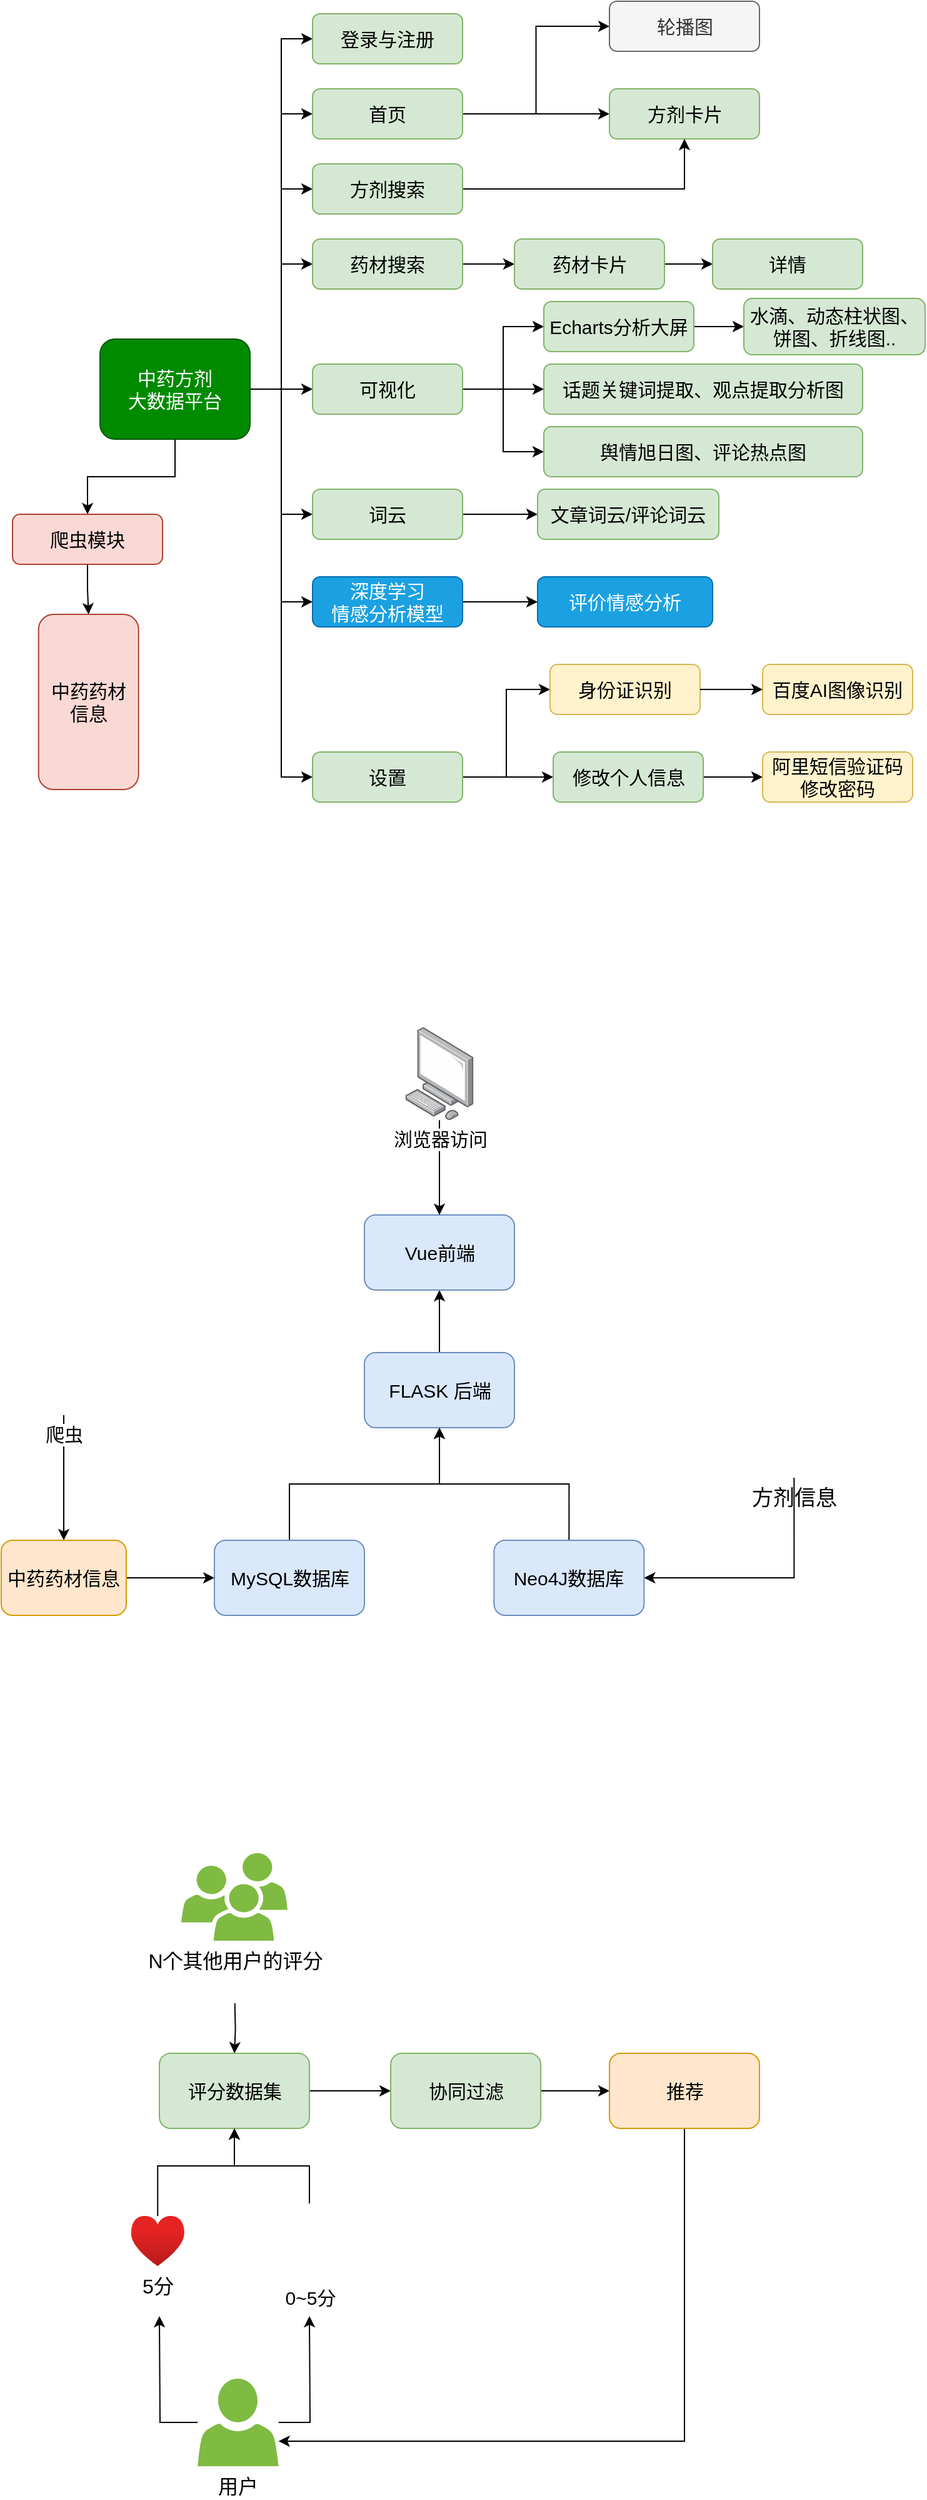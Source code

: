 <mxfile version="19.0.0" type="github">
  <diagram id="v9VeEew0eSVK_gECYCmD" name="Page-1">
    <mxGraphModel dx="1038" dy="1748" grid="1" gridSize="10" guides="1" tooltips="1" connect="1" arrows="0" fold="1" page="1" pageScale="1" pageWidth="827" pageHeight="1169" math="0" shadow="0">
      <root>
        <mxCell id="0" />
        <mxCell id="1" parent="0" />
        <mxCell id="GBpQVhTk9KxDPRQjgbmB-8" style="edgeStyle=orthogonalEdgeStyle;rounded=0;orthogonalLoop=1;jettySize=auto;html=1;exitX=1;exitY=0.5;exitDx=0;exitDy=0;entryX=0;entryY=0.5;entryDx=0;entryDy=0;" parent="1" source="GBpQVhTk9KxDPRQjgbmB-1" target="GBpQVhTk9KxDPRQjgbmB-3" edge="1">
          <mxGeometry relative="1" as="geometry" />
        </mxCell>
        <mxCell id="GBpQVhTk9KxDPRQjgbmB-9" style="edgeStyle=orthogonalEdgeStyle;rounded=0;orthogonalLoop=1;jettySize=auto;html=1;exitX=1;exitY=0.5;exitDx=0;exitDy=0;entryX=0;entryY=0.5;entryDx=0;entryDy=0;" parent="1" source="GBpQVhTk9KxDPRQjgbmB-1" target="GBpQVhTk9KxDPRQjgbmB-2" edge="1">
          <mxGeometry relative="1" as="geometry" />
        </mxCell>
        <mxCell id="GBpQVhTk9KxDPRQjgbmB-10" style="edgeStyle=orthogonalEdgeStyle;rounded=0;orthogonalLoop=1;jettySize=auto;html=1;exitX=1;exitY=0.5;exitDx=0;exitDy=0;entryX=0;entryY=0.5;entryDx=0;entryDy=0;" parent="1" source="GBpQVhTk9KxDPRQjgbmB-1" target="GBpQVhTk9KxDPRQjgbmB-4" edge="1">
          <mxGeometry relative="1" as="geometry" />
        </mxCell>
        <mxCell id="GBpQVhTk9KxDPRQjgbmB-11" style="edgeStyle=orthogonalEdgeStyle;rounded=0;orthogonalLoop=1;jettySize=auto;html=1;exitX=1;exitY=0.5;exitDx=0;exitDy=0;entryX=0;entryY=0.5;entryDx=0;entryDy=0;" parent="1" source="GBpQVhTk9KxDPRQjgbmB-1" target="GBpQVhTk9KxDPRQjgbmB-6" edge="1">
          <mxGeometry relative="1" as="geometry">
            <mxPoint x="290" y="390" as="targetPoint" />
          </mxGeometry>
        </mxCell>
        <mxCell id="GBpQVhTk9KxDPRQjgbmB-12" style="edgeStyle=orthogonalEdgeStyle;rounded=0;orthogonalLoop=1;jettySize=auto;html=1;entryX=0;entryY=0.5;entryDx=0;entryDy=0;exitX=1;exitY=0.5;exitDx=0;exitDy=0;" parent="1" source="z8FbhvkW46ZyqsgCDVF_-14" target="GBpQVhTk9KxDPRQjgbmB-7" edge="1">
          <mxGeometry relative="1" as="geometry">
            <mxPoint x="480" y="570" as="sourcePoint" />
          </mxGeometry>
        </mxCell>
        <mxCell id="SLsrdyDVqO_aE2-8c7I_-2" style="edgeStyle=orthogonalEdgeStyle;rounded=0;orthogonalLoop=1;jettySize=auto;html=1;exitX=1;exitY=0.5;exitDx=0;exitDy=0;entryX=0;entryY=0.5;entryDx=0;entryDy=0;" parent="1" source="GBpQVhTk9KxDPRQjgbmB-1" target="SLsrdyDVqO_aE2-8c7I_-1" edge="1">
          <mxGeometry relative="1" as="geometry" />
        </mxCell>
        <mxCell id="ySN6mnR29yhOzEf8zuOG-4" style="edgeStyle=orthogonalEdgeStyle;rounded=0;orthogonalLoop=1;jettySize=auto;html=1;exitX=1;exitY=0.5;exitDx=0;exitDy=0;entryX=0;entryY=0.5;entryDx=0;entryDy=0;" parent="1" source="z8FbhvkW46ZyqsgCDVF_-14" target="ySN6mnR29yhOzEf8zuOG-3" edge="1">
          <mxGeometry relative="1" as="geometry">
            <mxPoint x="480" y="570" as="sourcePoint" />
          </mxGeometry>
        </mxCell>
        <mxCell id="z8FbhvkW46ZyqsgCDVF_-9" style="edgeStyle=orthogonalEdgeStyle;rounded=0;orthogonalLoop=1;jettySize=auto;html=1;exitX=0.5;exitY=1;exitDx=0;exitDy=0;entryX=0.5;entryY=0;entryDx=0;entryDy=0;fontSize=20;" parent="1" source="GBpQVhTk9KxDPRQjgbmB-1" target="z8FbhvkW46ZyqsgCDVF_-4" edge="1">
          <mxGeometry relative="1" as="geometry" />
        </mxCell>
        <mxCell id="z8FbhvkW46ZyqsgCDVF_-16" style="edgeStyle=orthogonalEdgeStyle;rounded=0;orthogonalLoop=1;jettySize=auto;html=1;exitX=1;exitY=0.5;exitDx=0;exitDy=0;entryX=0;entryY=0.5;entryDx=0;entryDy=0;fontSize=20;" parent="1" source="GBpQVhTk9KxDPRQjgbmB-1" target="z8FbhvkW46ZyqsgCDVF_-14" edge="1">
          <mxGeometry relative="1" as="geometry" />
        </mxCell>
        <mxCell id="DAb_E89MeZRaqiROTq5Q-5" style="edgeStyle=orthogonalEdgeStyle;rounded=0;orthogonalLoop=1;jettySize=auto;html=1;exitX=1;exitY=0.5;exitDx=0;exitDy=0;entryX=0;entryY=0.5;entryDx=0;entryDy=0;" parent="1" source="GBpQVhTk9KxDPRQjgbmB-1" target="DAb_E89MeZRaqiROTq5Q-4" edge="1">
          <mxGeometry relative="1" as="geometry" />
        </mxCell>
        <mxCell id="r6f7EZ2_6Z-Kg6KgqbPp-11" style="edgeStyle=orthogonalEdgeStyle;rounded=0;orthogonalLoop=1;jettySize=auto;html=1;exitX=1;exitY=0.5;exitDx=0;exitDy=0;entryX=0;entryY=0.5;entryDx=0;entryDy=0;fontSize=17;" edge="1" parent="1" source="GBpQVhTk9KxDPRQjgbmB-1" target="r6f7EZ2_6Z-Kg6KgqbPp-8">
          <mxGeometry relative="1" as="geometry" />
        </mxCell>
        <mxCell id="GBpQVhTk9KxDPRQjgbmB-1" value="中药方剂&lt;br&gt;大数据平台" style="rounded=1;whiteSpace=wrap;html=1;fontSize=15;fillColor=#008a00;strokeColor=#005700;fontColor=#ffffff;" parent="1" vertex="1">
          <mxGeometry x="160" y="240" width="120" height="80" as="geometry" />
        </mxCell>
        <mxCell id="GBpQVhTk9KxDPRQjgbmB-15" style="edgeStyle=orthogonalEdgeStyle;rounded=0;orthogonalLoop=1;jettySize=auto;html=1;exitX=1;exitY=0.5;exitDx=0;exitDy=0;entryX=0;entryY=0.5;entryDx=0;entryDy=0;" parent="1" source="GBpQVhTk9KxDPRQjgbmB-2" target="GBpQVhTk9KxDPRQjgbmB-5" edge="1">
          <mxGeometry relative="1" as="geometry" />
        </mxCell>
        <mxCell id="r6f7EZ2_6Z-Kg6KgqbPp-7" style="edgeStyle=orthogonalEdgeStyle;rounded=0;orthogonalLoop=1;jettySize=auto;html=1;exitX=1;exitY=0.5;exitDx=0;exitDy=0;entryX=0;entryY=0.5;entryDx=0;entryDy=0;fontSize=17;" edge="1" parent="1" source="GBpQVhTk9KxDPRQjgbmB-2" target="r6f7EZ2_6Z-Kg6KgqbPp-6">
          <mxGeometry relative="1" as="geometry" />
        </mxCell>
        <mxCell id="GBpQVhTk9KxDPRQjgbmB-2" value="首页" style="rounded=1;whiteSpace=wrap;html=1;fontSize=15;fillColor=#d5e8d4;strokeColor=#82b366;" parent="1" vertex="1">
          <mxGeometry x="330" y="40" width="120" height="40" as="geometry" />
        </mxCell>
        <mxCell id="GBpQVhTk9KxDPRQjgbmB-3" value="登录与注册" style="rounded=1;whiteSpace=wrap;html=1;fontSize=15;fillColor=#d5e8d4;strokeColor=#82b366;" parent="1" vertex="1">
          <mxGeometry x="330" y="-20" width="120" height="40" as="geometry" />
        </mxCell>
        <mxCell id="GBpQVhTk9KxDPRQjgbmB-16" style="edgeStyle=orthogonalEdgeStyle;rounded=0;orthogonalLoop=1;jettySize=auto;html=1;exitX=1;exitY=0.5;exitDx=0;exitDy=0;entryX=0;entryY=0.5;entryDx=0;entryDy=0;" parent="1" source="GBpQVhTk9KxDPRQjgbmB-4" target="GBpQVhTk9KxDPRQjgbmB-14" edge="1">
          <mxGeometry relative="1" as="geometry" />
        </mxCell>
        <mxCell id="z8FbhvkW46ZyqsgCDVF_-18" style="edgeStyle=orthogonalEdgeStyle;rounded=0;orthogonalLoop=1;jettySize=auto;html=1;exitX=1;exitY=0.5;exitDx=0;exitDy=0;entryX=0;entryY=0.5;entryDx=0;entryDy=0;fontSize=20;" parent="1" source="GBpQVhTk9KxDPRQjgbmB-4" target="z8FbhvkW46ZyqsgCDVF_-17" edge="1">
          <mxGeometry relative="1" as="geometry" />
        </mxCell>
        <mxCell id="0YCFfEILquXOQMnymZaD-18" style="edgeStyle=orthogonalEdgeStyle;rounded=0;orthogonalLoop=1;jettySize=auto;html=1;exitX=1;exitY=0.5;exitDx=0;exitDy=0;entryX=0;entryY=0.5;entryDx=0;entryDy=0;fontSize=15;" parent="1" source="GBpQVhTk9KxDPRQjgbmB-4" target="0YCFfEILquXOQMnymZaD-17" edge="1">
          <mxGeometry relative="1" as="geometry" />
        </mxCell>
        <mxCell id="GBpQVhTk9KxDPRQjgbmB-4" value="可视化" style="rounded=1;whiteSpace=wrap;html=1;fontSize=15;fillColor=#d5e8d4;strokeColor=#82b366;" parent="1" vertex="1">
          <mxGeometry x="330" y="260" width="120" height="40" as="geometry" />
        </mxCell>
        <mxCell id="GBpQVhTk9KxDPRQjgbmB-5" value="方剂卡片" style="rounded=1;whiteSpace=wrap;html=1;fontSize=15;fillColor=#d5e8d4;strokeColor=#82b366;" parent="1" vertex="1">
          <mxGeometry x="567.5" y="40" width="120" height="40" as="geometry" />
        </mxCell>
        <mxCell id="GBpQVhTk9KxDPRQjgbmB-18" style="edgeStyle=orthogonalEdgeStyle;rounded=0;orthogonalLoop=1;jettySize=auto;html=1;exitX=1;exitY=0.5;exitDx=0;exitDy=0;entryX=0;entryY=0.5;entryDx=0;entryDy=0;" parent="1" source="GBpQVhTk9KxDPRQjgbmB-6" target="GBpQVhTk9KxDPRQjgbmB-13" edge="1">
          <mxGeometry relative="1" as="geometry" />
        </mxCell>
        <mxCell id="GBpQVhTk9KxDPRQjgbmB-6" value="词云" style="rounded=1;whiteSpace=wrap;html=1;fontSize=15;fillColor=#d5e8d4;strokeColor=#82b366;" parent="1" vertex="1">
          <mxGeometry x="330" y="360" width="120" height="40" as="geometry" />
        </mxCell>
        <mxCell id="GBpQVhTk9KxDPRQjgbmB-7" value="身份证识别" style="rounded=1;whiteSpace=wrap;html=1;fontSize=15;fillColor=#fff2cc;strokeColor=#d6b656;" parent="1" vertex="1">
          <mxGeometry x="520" y="500" width="120" height="40" as="geometry" />
        </mxCell>
        <mxCell id="GBpQVhTk9KxDPRQjgbmB-13" value="文章词云/评论词云" style="rounded=1;whiteSpace=wrap;html=1;fontSize=15;fillColor=#d5e8d4;strokeColor=#82b366;" parent="1" vertex="1">
          <mxGeometry x="510" y="360" width="145" height="40" as="geometry" />
        </mxCell>
        <mxCell id="EjBGtmn64PD8jTdNR0ln-2" style="edgeStyle=orthogonalEdgeStyle;rounded=0;orthogonalLoop=1;jettySize=auto;html=1;exitX=1;exitY=0.5;exitDx=0;exitDy=0;entryX=0;entryY=0.5;entryDx=0;entryDy=0;" parent="1" source="GBpQVhTk9KxDPRQjgbmB-14" target="EjBGtmn64PD8jTdNR0ln-1" edge="1">
          <mxGeometry relative="1" as="geometry" />
        </mxCell>
        <mxCell id="GBpQVhTk9KxDPRQjgbmB-14" value="Echarts分析大屏" style="rounded=1;whiteSpace=wrap;html=1;fontSize=15;fillColor=#d5e8d4;strokeColor=#82b366;" parent="1" vertex="1">
          <mxGeometry x="515" y="210" width="120" height="40" as="geometry" />
        </mxCell>
        <mxCell id="SLsrdyDVqO_aE2-8c7I_-6" value="" style="edgeStyle=orthogonalEdgeStyle;rounded=0;orthogonalLoop=1;jettySize=auto;html=1;entryX=0.5;entryY=1;entryDx=0;entryDy=0;" parent="1" source="SLsrdyDVqO_aE2-8c7I_-1" target="GBpQVhTk9KxDPRQjgbmB-5" edge="1">
          <mxGeometry relative="1" as="geometry">
            <mxPoint x="520" y="100" as="targetPoint" />
          </mxGeometry>
        </mxCell>
        <mxCell id="SLsrdyDVqO_aE2-8c7I_-1" value="方剂搜索" style="rounded=1;whiteSpace=wrap;html=1;fontSize=15;fillColor=#d5e8d4;strokeColor=#82b366;" parent="1" vertex="1">
          <mxGeometry x="330" y="100" width="120" height="40" as="geometry" />
        </mxCell>
        <mxCell id="ySN6mnR29yhOzEf8zuOG-1" value="百度AI图像识别" style="rounded=1;whiteSpace=wrap;html=1;fontSize=15;fillColor=#fff2cc;strokeColor=#d6b656;" parent="1" vertex="1">
          <mxGeometry x="690" y="500" width="120" height="40" as="geometry" />
        </mxCell>
        <mxCell id="ySN6mnR29yhOzEf8zuOG-2" style="edgeStyle=orthogonalEdgeStyle;rounded=0;orthogonalLoop=1;jettySize=auto;html=1;exitX=1;exitY=0.5;exitDx=0;exitDy=0;" parent="1" source="GBpQVhTk9KxDPRQjgbmB-7" edge="1">
          <mxGeometry relative="1" as="geometry">
            <mxPoint x="650" y="460" as="sourcePoint" />
            <mxPoint x="690" y="520" as="targetPoint" />
          </mxGeometry>
        </mxCell>
        <mxCell id="EjBGtmn64PD8jTdNR0ln-4" style="edgeStyle=orthogonalEdgeStyle;rounded=0;orthogonalLoop=1;jettySize=auto;html=1;exitX=1;exitY=0.5;exitDx=0;exitDy=0;entryX=0;entryY=0.5;entryDx=0;entryDy=0;" parent="1" source="ySN6mnR29yhOzEf8zuOG-3" target="EjBGtmn64PD8jTdNR0ln-3" edge="1">
          <mxGeometry relative="1" as="geometry" />
        </mxCell>
        <mxCell id="ySN6mnR29yhOzEf8zuOG-3" value="修改个人信息" style="rounded=1;whiteSpace=wrap;html=1;fontSize=15;fillColor=#d5e8d4;strokeColor=#82b366;" parent="1" vertex="1">
          <mxGeometry x="522.5" y="570" width="120" height="40" as="geometry" />
        </mxCell>
        <mxCell id="EjBGtmn64PD8jTdNR0ln-1" value="水滴、动态柱状图、饼图、折线图.." style="rounded=1;whiteSpace=wrap;html=1;fontSize=15;fillColor=#d5e8d4;strokeColor=#82b366;" parent="1" vertex="1">
          <mxGeometry x="675" y="207.5" width="145" height="45" as="geometry" />
        </mxCell>
        <mxCell id="EjBGtmn64PD8jTdNR0ln-3" value="阿里短信验证码修改密码" style="rounded=1;whiteSpace=wrap;html=1;fontSize=15;fillColor=#fff2cc;strokeColor=#d6b656;" parent="1" vertex="1">
          <mxGeometry x="690" y="570" width="120" height="40" as="geometry" />
        </mxCell>
        <mxCell id="z8FbhvkW46ZyqsgCDVF_-10" style="edgeStyle=orthogonalEdgeStyle;rounded=0;orthogonalLoop=1;jettySize=auto;html=1;exitX=0.5;exitY=1;exitDx=0;exitDy=0;entryX=0.5;entryY=0;entryDx=0;entryDy=0;fontSize=20;" parent="1" source="z8FbhvkW46ZyqsgCDVF_-4" target="z8FbhvkW46ZyqsgCDVF_-5" edge="1">
          <mxGeometry relative="1" as="geometry" />
        </mxCell>
        <mxCell id="z8FbhvkW46ZyqsgCDVF_-4" value="爬虫模块" style="rounded=1;whiteSpace=wrap;html=1;fontSize=15;fillColor=#fad9d5;strokeColor=#ae4132;" parent="1" vertex="1">
          <mxGeometry x="90" y="380" width="120" height="40" as="geometry" />
        </mxCell>
        <mxCell id="z8FbhvkW46ZyqsgCDVF_-5" value="中药药材&lt;br&gt;信息" style="rounded=1;whiteSpace=wrap;html=1;fontSize=15;fillColor=#fad9d5;strokeColor=#ae4132;" parent="1" vertex="1">
          <mxGeometry x="110.83" y="460" width="80" height="140" as="geometry" />
        </mxCell>
        <mxCell id="z8FbhvkW46ZyqsgCDVF_-14" value="设置" style="rounded=1;whiteSpace=wrap;html=1;fontSize=15;fillColor=#d5e8d4;strokeColor=#82b366;" parent="1" vertex="1">
          <mxGeometry x="330" y="570" width="120" height="40" as="geometry" />
        </mxCell>
        <mxCell id="z8FbhvkW46ZyqsgCDVF_-17" value="舆情旭日图、评论热点图" style="rounded=1;whiteSpace=wrap;html=1;fontSize=15;fillColor=#d5e8d4;strokeColor=#82b366;" parent="1" vertex="1">
          <mxGeometry x="515" y="310" width="255" height="40" as="geometry" />
        </mxCell>
        <mxCell id="DAb_E89MeZRaqiROTq5Q-3" value="评价情感分析" style="rounded=1;whiteSpace=wrap;html=1;fontSize=15;fillColor=#1ba1e2;strokeColor=#006EAF;fontColor=#ffffff;" parent="1" vertex="1">
          <mxGeometry x="510" y="430" width="140" height="40" as="geometry" />
        </mxCell>
        <mxCell id="DAb_E89MeZRaqiROTq5Q-6" style="edgeStyle=orthogonalEdgeStyle;rounded=0;orthogonalLoop=1;jettySize=auto;html=1;exitX=1;exitY=0.5;exitDx=0;exitDy=0;entryX=0;entryY=0.5;entryDx=0;entryDy=0;" parent="1" source="DAb_E89MeZRaqiROTq5Q-4" target="DAb_E89MeZRaqiROTq5Q-3" edge="1">
          <mxGeometry relative="1" as="geometry" />
        </mxCell>
        <mxCell id="DAb_E89MeZRaqiROTq5Q-4" value="深度学习&lt;br&gt;情感分析模型" style="rounded=1;whiteSpace=wrap;html=1;fontSize=15;fillColor=#1ba1e2;strokeColor=#006EAF;fontColor=#ffffff;" parent="1" vertex="1">
          <mxGeometry x="330" y="430" width="120" height="40" as="geometry" />
        </mxCell>
        <mxCell id="dzNJQtH1lF4GbQgVGkNk-4" style="edgeStyle=orthogonalEdgeStyle;rounded=0;orthogonalLoop=1;jettySize=auto;html=1;exitX=1;exitY=0.5;exitDx=0;exitDy=0;entryX=0;entryY=0.5;entryDx=0;entryDy=0;fontSize=15;" parent="1" source="dzNJQtH1lF4GbQgVGkNk-1" target="dzNJQtH1lF4GbQgVGkNk-2" edge="1">
          <mxGeometry relative="1" as="geometry" />
        </mxCell>
        <mxCell id="dzNJQtH1lF4GbQgVGkNk-1" value="评分数据集" style="rounded=1;whiteSpace=wrap;html=1;fontSize=15;fillColor=#d5e8d4;strokeColor=#82b366;" parent="1" vertex="1">
          <mxGeometry x="207.5" y="1610" width="120" height="60" as="geometry" />
        </mxCell>
        <mxCell id="dzNJQtH1lF4GbQgVGkNk-5" style="edgeStyle=orthogonalEdgeStyle;rounded=0;orthogonalLoop=1;jettySize=auto;html=1;exitX=1;exitY=0.5;exitDx=0;exitDy=0;entryX=0;entryY=0.5;entryDx=0;entryDy=0;fontSize=15;" parent="1" source="dzNJQtH1lF4GbQgVGkNk-2" target="dzNJQtH1lF4GbQgVGkNk-3" edge="1">
          <mxGeometry relative="1" as="geometry" />
        </mxCell>
        <mxCell id="dzNJQtH1lF4GbQgVGkNk-2" value="协同过滤" style="rounded=1;whiteSpace=wrap;html=1;fontSize=15;fillColor=#d5e8d4;strokeColor=#82b366;" parent="1" vertex="1">
          <mxGeometry x="392.5" y="1610" width="120" height="60" as="geometry" />
        </mxCell>
        <mxCell id="dzNJQtH1lF4GbQgVGkNk-14" style="edgeStyle=orthogonalEdgeStyle;rounded=0;orthogonalLoop=1;jettySize=auto;html=1;exitX=0.5;exitY=1;exitDx=0;exitDy=0;fontSize=16;" parent="1" source="dzNJQtH1lF4GbQgVGkNk-3" target="dzNJQtH1lF4GbQgVGkNk-9" edge="1">
          <mxGeometry relative="1" as="geometry">
            <Array as="points">
              <mxPoint x="627.5" y="1920" />
            </Array>
          </mxGeometry>
        </mxCell>
        <mxCell id="dzNJQtH1lF4GbQgVGkNk-3" value="推荐" style="rounded=1;whiteSpace=wrap;html=1;fontSize=15;fillColor=#ffe6cc;strokeColor=#d79b00;" parent="1" vertex="1">
          <mxGeometry x="567.5" y="1610" width="120" height="60" as="geometry" />
        </mxCell>
        <mxCell id="dzNJQtH1lF4GbQgVGkNk-12" style="edgeStyle=orthogonalEdgeStyle;rounded=0;orthogonalLoop=1;jettySize=auto;html=1;entryX=0.5;entryY=1;entryDx=0;entryDy=0;fontSize=16;" parent="1" source="dzNJQtH1lF4GbQgVGkNk-6" target="dzNJQtH1lF4GbQgVGkNk-1" edge="1">
          <mxGeometry relative="1" as="geometry">
            <Array as="points">
              <mxPoint x="206.5" y="1700" />
              <mxPoint x="267.5" y="1700" />
            </Array>
          </mxGeometry>
        </mxCell>
        <mxCell id="dzNJQtH1lF4GbQgVGkNk-6" value="5分" style="aspect=fixed;html=1;points=[];align=center;image;fontSize=16;image=img/lib/azure2/general/Heart.svg;" parent="1" vertex="1">
          <mxGeometry x="184.83" y="1740" width="42.67" height="40" as="geometry" />
        </mxCell>
        <mxCell id="dzNJQtH1lF4GbQgVGkNk-13" style="edgeStyle=orthogonalEdgeStyle;rounded=0;orthogonalLoop=1;jettySize=auto;html=1;entryX=0.5;entryY=1;entryDx=0;entryDy=0;fontSize=16;" parent="1" source="dzNJQtH1lF4GbQgVGkNk-7" target="dzNJQtH1lF4GbQgVGkNk-1" edge="1">
          <mxGeometry relative="1" as="geometry">
            <Array as="points">
              <mxPoint x="327.5" y="1700" />
              <mxPoint x="267.5" y="1700" />
            </Array>
          </mxGeometry>
        </mxCell>
        <mxCell id="dzNJQtH1lF4GbQgVGkNk-7" value="0~5分" style="shape=image;html=1;verticalAlign=top;verticalLabelPosition=bottom;labelBackgroundColor=#ffffff;imageAspect=0;aspect=fixed;image=https://cdn1.iconfinder.com/data/icons/filled-line-christmas-icons/75/_star-128.png;fontSize=15;" parent="1" vertex="1">
          <mxGeometry x="297.5" y="1730" width="60" height="60" as="geometry" />
        </mxCell>
        <mxCell id="dzNJQtH1lF4GbQgVGkNk-10" value="" style="edgeStyle=orthogonalEdgeStyle;rounded=0;orthogonalLoop=1;jettySize=auto;html=1;fontSize=16;" parent="1" source="dzNJQtH1lF4GbQgVGkNk-9" edge="1">
          <mxGeometry relative="1" as="geometry">
            <mxPoint x="327.5" y="1820" as="targetPoint" />
          </mxGeometry>
        </mxCell>
        <mxCell id="dzNJQtH1lF4GbQgVGkNk-11" style="edgeStyle=orthogonalEdgeStyle;rounded=0;orthogonalLoop=1;jettySize=auto;html=1;fontSize=16;" parent="1" source="dzNJQtH1lF4GbQgVGkNk-9" edge="1">
          <mxGeometry relative="1" as="geometry">
            <mxPoint x="207.5" y="1820" as="targetPoint" />
          </mxGeometry>
        </mxCell>
        <mxCell id="dzNJQtH1lF4GbQgVGkNk-9" value="用户" style="sketch=0;pointerEvents=1;shadow=0;dashed=0;html=1;strokeColor=none;labelPosition=center;verticalLabelPosition=bottom;verticalAlign=top;outlineConnect=0;align=center;shape=mxgraph.office.users.user;fillColor=#7FBA42;fontSize=16;" parent="1" vertex="1">
          <mxGeometry x="238.16" y="1870" width="64.67" height="70" as="geometry" />
        </mxCell>
        <mxCell id="dzNJQtH1lF4GbQgVGkNk-17" value="" style="edgeStyle=orthogonalEdgeStyle;rounded=0;orthogonalLoop=1;jettySize=auto;html=1;fontSize=16;" parent="1" target="dzNJQtH1lF4GbQgVGkNk-1" edge="1">
          <mxGeometry relative="1" as="geometry">
            <mxPoint x="267.83" y="1570" as="sourcePoint" />
          </mxGeometry>
        </mxCell>
        <mxCell id="dzNJQtH1lF4GbQgVGkNk-16" value="N个其他用户的评分" style="sketch=0;pointerEvents=1;shadow=0;dashed=0;html=1;strokeColor=none;labelPosition=center;verticalLabelPosition=bottom;verticalAlign=top;outlineConnect=0;align=center;shape=mxgraph.office.users.users;fillColor=#7FBA42;fontSize=16;" parent="1" vertex="1">
          <mxGeometry x="225" y="1450" width="85" height="70" as="geometry" />
        </mxCell>
        <mxCell id="0YCFfEILquXOQMnymZaD-11" value="" style="edgeStyle=orthogonalEdgeStyle;rounded=0;orthogonalLoop=1;jettySize=auto;html=1;fontSize=15;" parent="1" source="0YCFfEILquXOQMnymZaD-1" target="0YCFfEILquXOQMnymZaD-2" edge="1">
          <mxGeometry relative="1" as="geometry" />
        </mxCell>
        <mxCell id="0YCFfEILquXOQMnymZaD-1" value="爬虫" style="shape=image;html=1;verticalAlign=top;verticalLabelPosition=bottom;labelBackgroundColor=#ffffff;imageAspect=0;aspect=fixed;image=https://cdn2.iconfinder.com/data/icons/free-solid-halloween-icons/24/Spider-128.png;fontSize=15;" parent="1" vertex="1">
          <mxGeometry x="96" y="1030" width="70" height="70" as="geometry" />
        </mxCell>
        <mxCell id="r6f7EZ2_6Z-Kg6KgqbPp-5" style="edgeStyle=orthogonalEdgeStyle;rounded=0;orthogonalLoop=1;jettySize=auto;html=1;exitX=1;exitY=0.5;exitDx=0;exitDy=0;entryX=0;entryY=0.5;entryDx=0;entryDy=0;fontSize=17;" edge="1" parent="1" source="0YCFfEILquXOQMnymZaD-2" target="0YCFfEILquXOQMnymZaD-5">
          <mxGeometry relative="1" as="geometry" />
        </mxCell>
        <mxCell id="0YCFfEILquXOQMnymZaD-2" value="中药药材信息" style="rounded=1;whiteSpace=wrap;html=1;fontSize=15;fillColor=#ffe6cc;strokeColor=#d79b00;" parent="1" vertex="1">
          <mxGeometry x="81" y="1200" width="100" height="60" as="geometry" />
        </mxCell>
        <mxCell id="0YCFfEILquXOQMnymZaD-14" value="" style="edgeStyle=orthogonalEdgeStyle;rounded=0;orthogonalLoop=1;jettySize=auto;html=1;fontSize=15;" parent="1" source="0YCFfEILquXOQMnymZaD-5" target="0YCFfEILquXOQMnymZaD-7" edge="1">
          <mxGeometry relative="1" as="geometry" />
        </mxCell>
        <mxCell id="0YCFfEILquXOQMnymZaD-5" value="MySQL数据库" style="rounded=1;whiteSpace=wrap;html=1;fontSize=15;fillColor=#dae8fc;strokeColor=#6c8ebf;" parent="1" vertex="1">
          <mxGeometry x="251.5" y="1200" width="120" height="60" as="geometry" />
        </mxCell>
        <mxCell id="0YCFfEILquXOQMnymZaD-15" value="" style="edgeStyle=orthogonalEdgeStyle;rounded=0;orthogonalLoop=1;jettySize=auto;html=1;fontSize=15;" parent="1" source="0YCFfEILquXOQMnymZaD-7" target="0YCFfEILquXOQMnymZaD-8" edge="1">
          <mxGeometry relative="1" as="geometry" />
        </mxCell>
        <mxCell id="0YCFfEILquXOQMnymZaD-7" value="FLASK 后端" style="rounded=1;whiteSpace=wrap;html=1;fontSize=15;fillColor=#dae8fc;strokeColor=#6c8ebf;" parent="1" vertex="1">
          <mxGeometry x="371.5" y="1050" width="120" height="60" as="geometry" />
        </mxCell>
        <mxCell id="0YCFfEILquXOQMnymZaD-8" value="Vue前端" style="rounded=1;whiteSpace=wrap;html=1;fontSize=15;fillColor=#dae8fc;strokeColor=#6c8ebf;" parent="1" vertex="1">
          <mxGeometry x="371.5" y="940" width="120" height="60" as="geometry" />
        </mxCell>
        <mxCell id="0YCFfEILquXOQMnymZaD-16" style="edgeStyle=orthogonalEdgeStyle;rounded=0;orthogonalLoop=1;jettySize=auto;html=1;entryX=0.5;entryY=0;entryDx=0;entryDy=0;fontSize=15;" parent="1" source="0YCFfEILquXOQMnymZaD-10" target="0YCFfEILquXOQMnymZaD-8" edge="1">
          <mxGeometry relative="1" as="geometry" />
        </mxCell>
        <mxCell id="0YCFfEILquXOQMnymZaD-10" value="浏览器访问" style="points=[];aspect=fixed;html=1;align=center;shadow=0;dashed=0;image;image=img/lib/allied_telesis/computer_and_terminals/Personal_Computer.svg;fontSize=15;" parent="1" vertex="1">
          <mxGeometry x="404.12" y="790" width="54.76" height="74.21" as="geometry" />
        </mxCell>
        <mxCell id="0YCFfEILquXOQMnymZaD-17" value="话题关键词提取、观点提取分析图" style="rounded=1;whiteSpace=wrap;html=1;fontSize=15;fillColor=#d5e8d4;strokeColor=#82b366;" parent="1" vertex="1">
          <mxGeometry x="515" y="260" width="255" height="40" as="geometry" />
        </mxCell>
        <mxCell id="r6f7EZ2_6Z-Kg6KgqbPp-1" value="方剂信息" style="shape=image;html=1;verticalAlign=top;verticalLabelPosition=bottom;labelBackgroundColor=#ffffff;imageAspect=0;aspect=fixed;image=https://cdn0.iconfinder.com/data/icons/logos-microsoft-office-365/128/Microsoft_Office-02-128.png;fontSize=17;" vertex="1" parent="1">
          <mxGeometry x="685.17" y="1090" width="60" height="60" as="geometry" />
        </mxCell>
        <mxCell id="r6f7EZ2_6Z-Kg6KgqbPp-3" style="edgeStyle=orthogonalEdgeStyle;rounded=0;orthogonalLoop=1;jettySize=auto;html=1;fontSize=17;exitX=0.5;exitY=1;exitDx=0;exitDy=0;entryX=1;entryY=0.5;entryDx=0;entryDy=0;" edge="1" parent="1" source="r6f7EZ2_6Z-Kg6KgqbPp-1" target="r6f7EZ2_6Z-Kg6KgqbPp-2">
          <mxGeometry relative="1" as="geometry">
            <mxPoint x="715.17" y="1240" as="targetPoint" />
            <mxPoint x="705.17" y="1180" as="sourcePoint" />
          </mxGeometry>
        </mxCell>
        <mxCell id="r6f7EZ2_6Z-Kg6KgqbPp-4" style="edgeStyle=orthogonalEdgeStyle;rounded=0;orthogonalLoop=1;jettySize=auto;html=1;exitX=0.5;exitY=0;exitDx=0;exitDy=0;entryX=0.5;entryY=1;entryDx=0;entryDy=0;fontSize=17;" edge="1" parent="1" source="r6f7EZ2_6Z-Kg6KgqbPp-2" target="0YCFfEILquXOQMnymZaD-7">
          <mxGeometry relative="1" as="geometry" />
        </mxCell>
        <mxCell id="r6f7EZ2_6Z-Kg6KgqbPp-2" value="Neo4J数据库" style="rounded=1;whiteSpace=wrap;html=1;fontSize=15;fillColor=#dae8fc;strokeColor=#6c8ebf;" vertex="1" parent="1">
          <mxGeometry x="475.17" y="1200" width="120" height="60" as="geometry" />
        </mxCell>
        <mxCell id="r6f7EZ2_6Z-Kg6KgqbPp-6" value="轮播图" style="rounded=1;whiteSpace=wrap;html=1;fontSize=15;fillColor=#f5f5f5;strokeColor=#666666;fontColor=#333333;" vertex="1" parent="1">
          <mxGeometry x="567.5" y="-30" width="120" height="40" as="geometry" />
        </mxCell>
        <mxCell id="r6f7EZ2_6Z-Kg6KgqbPp-12" style="edgeStyle=orthogonalEdgeStyle;rounded=0;orthogonalLoop=1;jettySize=auto;html=1;exitX=1;exitY=0.5;exitDx=0;exitDy=0;entryX=0;entryY=0.5;entryDx=0;entryDy=0;fontSize=17;" edge="1" parent="1" source="r6f7EZ2_6Z-Kg6KgqbPp-8" target="r6f7EZ2_6Z-Kg6KgqbPp-9">
          <mxGeometry relative="1" as="geometry" />
        </mxCell>
        <mxCell id="r6f7EZ2_6Z-Kg6KgqbPp-8" value="药材搜索" style="rounded=1;whiteSpace=wrap;html=1;fontSize=15;fillColor=#d5e8d4;strokeColor=#82b366;" vertex="1" parent="1">
          <mxGeometry x="330" y="160" width="120" height="40" as="geometry" />
        </mxCell>
        <mxCell id="r6f7EZ2_6Z-Kg6KgqbPp-13" style="edgeStyle=orthogonalEdgeStyle;rounded=0;orthogonalLoop=1;jettySize=auto;html=1;exitX=1;exitY=0.5;exitDx=0;exitDy=0;entryX=0;entryY=0.5;entryDx=0;entryDy=0;fontSize=17;" edge="1" parent="1" source="r6f7EZ2_6Z-Kg6KgqbPp-9" target="r6f7EZ2_6Z-Kg6KgqbPp-10">
          <mxGeometry relative="1" as="geometry" />
        </mxCell>
        <mxCell id="r6f7EZ2_6Z-Kg6KgqbPp-9" value="药材卡片" style="rounded=1;whiteSpace=wrap;html=1;fontSize=15;fillColor=#d5e8d4;strokeColor=#82b366;" vertex="1" parent="1">
          <mxGeometry x="491.5" y="160" width="120" height="40" as="geometry" />
        </mxCell>
        <mxCell id="r6f7EZ2_6Z-Kg6KgqbPp-10" value="详情" style="rounded=1;whiteSpace=wrap;html=1;fontSize=15;fillColor=#d5e8d4;strokeColor=#82b366;" vertex="1" parent="1">
          <mxGeometry x="650" y="160" width="120" height="40" as="geometry" />
        </mxCell>
      </root>
    </mxGraphModel>
  </diagram>
</mxfile>
